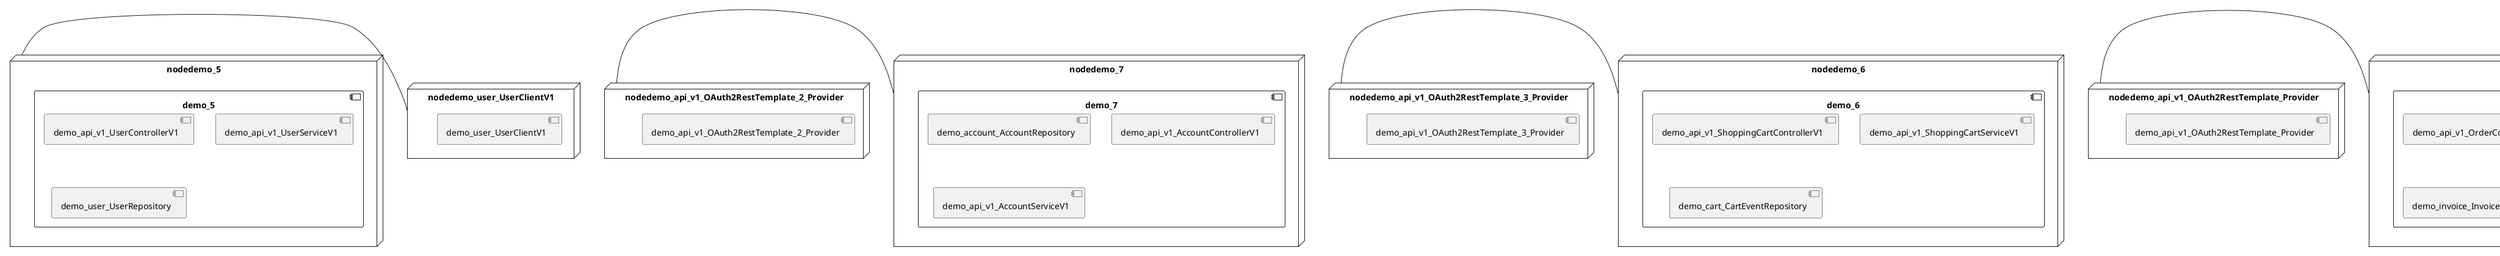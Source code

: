 @startuml
skinparam fixCircleLabelOverlapping true
skinparam componentStyle uml2
node nodedemo {
component demo {
[demo_api_v1_CatalogControllerV1] [[kbastani-spring-cloud-event-sourcing-example.system#_s7BDZiuGEe-o7aOClamRZQ]]
[demo_api_v1_CatalogServiceV1] [[kbastani-spring-cloud-event-sourcing-example.system#_s7BDZiuGEe-o7aOClamRZQ]]
[demo_catalog_CatalogInfoRepository] [[kbastani-spring-cloud-event-sourcing-example.system#_s7BDZiuGEe-o7aOClamRZQ]]
}
}
node nodedemo_2 {
component demo_2 {
[demo_api_v1_OrderControllerV1] [[kbastani-spring-cloud-event-sourcing-example.system#_s7BDZiuGEe-o7aOClamRZQ]]
[demo_api_v1_OrderServiceV1] [[kbastani-spring-cloud-event-sourcing-example.system#_s7BDZiuGEe-o7aOClamRZQ]]
[demo_config_DatabaseInitializer] [[kbastani-spring-cloud-event-sourcing-example.system#_s7BDZiuGEe-o7aOClamRZQ]]
[demo_invoice_InvoiceRepository] [[kbastani-spring-cloud-event-sourcing-example.system#_s7BDZiuGEe-o7aOClamRZQ]]
[demo_order_OrderEventRepository] [[kbastani-spring-cloud-event-sourcing-example.system#_s7BDZiuGEe-o7aOClamRZQ]]
[demo_order_OrderRepository] [[kbastani-spring-cloud-event-sourcing-example.system#_s7BDZiuGEe-o7aOClamRZQ]]
}
}
node nodedemo_3 {
component demo_3 {
[demo_UserController] [[kbastani-spring-cloud-event-sourcing-example.system#_s7BDZiuGEe-o7aOClamRZQ]]
[demo_UserRepository] [[kbastani-spring-cloud-event-sourcing-example.system#_s7BDZiuGEe-o7aOClamRZQ]]
[demo_UserService] [[kbastani-spring-cloud-event-sourcing-example.system#_s7BDZiuGEe-o7aOClamRZQ]]
[demo_login_UserController] [[kbastani-spring-cloud-event-sourcing-example.system#_s7BDZiuGEe-o7aOClamRZQ]]
}
}
node nodedemo_4 {
component demo_4 {
[DatabaseInitializer] [[kbastani-spring-cloud-event-sourcing-example.system#_s7BDZiuGEe-o7aOClamRZQ]]
}
}
node nodedemo_5 {
component demo_5 {
[demo_api_v1_UserControllerV1] [[kbastani-spring-cloud-event-sourcing-example.system#_s7BDZiuGEe-o7aOClamRZQ]]
[demo_api_v1_UserServiceV1] [[kbastani-spring-cloud-event-sourcing-example.system#_s7BDZiuGEe-o7aOClamRZQ]]
[demo_user_UserRepository] [[kbastani-spring-cloud-event-sourcing-example.system#_s7BDZiuGEe-o7aOClamRZQ]]
}
}
node nodedemo_6 {
component demo_6 {
[demo_api_v1_ShoppingCartControllerV1] [[kbastani-spring-cloud-event-sourcing-example.system#_s7BDZiuGEe-o7aOClamRZQ]]
[demo_api_v1_ShoppingCartServiceV1] [[kbastani-spring-cloud-event-sourcing-example.system#_s7BDZiuGEe-o7aOClamRZQ]]
[demo_cart_CartEventRepository] [[kbastani-spring-cloud-event-sourcing-example.system#_s7BDZiuGEe-o7aOClamRZQ]]
}
}
node nodedemo_7 {
component demo_7 {
[demo_account_AccountRepository] [[kbastani-spring-cloud-event-sourcing-example.system#_s7BDZiuGEe-o7aOClamRZQ]]
[demo_api_v1_AccountControllerV1] [[kbastani-spring-cloud-event-sourcing-example.system#_s7BDZiuGEe-o7aOClamRZQ]]
[demo_api_v1_AccountServiceV1] [[kbastani-spring-cloud-event-sourcing-example.system#_s7BDZiuGEe-o7aOClamRZQ]]
}
}
node nodedemo_v1 {
component demo_v1 {
[demo_v1_InventoryControllerV1] [[kbastani-spring-cloud-event-sourcing-example.system#_s7BDZiuGEe-o7aOClamRZQ]]
[demo_v1_InventoryServiceV1] [[kbastani-spring-cloud-event-sourcing-example.system#_s7BDZiuGEe-o7aOClamRZQ]]
}
}
node nodedemo_api_v1_OAuth2RestTemplate_2_Provider {
[demo_api_v1_OAuth2RestTemplate_2_Provider] [[kbastani-spring-cloud-event-sourcing-example.system#_s7BDZiuGEe-o7aOClamRZQ]]
}
node nodedemo_api_v1_OAuth2RestTemplate_3_Provider {
[demo_api_v1_OAuth2RestTemplate_3_Provider] [[kbastani-spring-cloud-event-sourcing-example.system#_s7BDZiuGEe-o7aOClamRZQ]]
}
node nodedemo_api_v1_OAuth2RestTemplate_Provider {
[demo_api_v1_OAuth2RestTemplate_Provider] [[kbastani-spring-cloud-event-sourcing-example.system#_s7BDZiuGEe-o7aOClamRZQ]]
}
node nodedemo_api_v1_RestTemplate_2_Provider {
[demo_api_v1_RestTemplate_2_Provider] [[kbastani-spring-cloud-event-sourcing-example.system#_s7BDZiuGEe-o7aOClamRZQ]]
}
node nodedemo_api_v1_RestTemplate_Provider {
[demo_api_v1_RestTemplate_Provider] [[kbastani-spring-cloud-event-sourcing-example.system#_s7BDZiuGEe-o7aOClamRZQ]]
}
node nodedemo_inventory_InventoryRepository_Provider {
[demo_inventory_InventoryRepository_Provider] [[kbastani-spring-cloud-event-sourcing-example.system#_s7BDZiuGEe-o7aOClamRZQ]]
}
node nodedemo_login_AuthenticationManager_Provider {
[demo_login_AuthenticationManager_Provider] [[kbastani-spring-cloud-event-sourcing-example.system#_s7BDZiuGEe-o7aOClamRZQ]]
}
node nodedemo_login_ClientDetailsService_Provider {
[demo_login_ClientDetailsService_Provider] [[kbastani-spring-cloud-event-sourcing-example.system#_s7BDZiuGEe-o7aOClamRZQ]]
}
node nodedemo_login_HttpSessionSecurityContextRepository_Provider {
[demo_login_HttpSessionSecurityContextRepository_Provider] [[kbastani-spring-cloud-event-sourcing-example.system#_s7BDZiuGEe-o7aOClamRZQ]]
}
node nodedemo_login_LoginController {
[demo_login_LoginController] [[kbastani-spring-cloud-event-sourcing-example.system#_s7BDZiuGEe-o7aOClamRZQ]]
}
node nodedemo_product_ProductRepository_Provider {
[demo_product_ProductRepository_Provider] [[kbastani-spring-cloud-event-sourcing-example.system#_s7BDZiuGEe-o7aOClamRZQ]]
}
node nodedemo_user_UserClientV1 {
[demo_user_UserClientV1] [[kbastani-spring-cloud-event-sourcing-example.system#_s7BDZiuGEe-o7aOClamRZQ]]
}
node nodedemo_v1_Session_Provider {
[demo_v1_Session_Provider] [[kbastani-spring-cloud-event-sourcing-example.system#_s7BDZiuGEe-o7aOClamRZQ]]
}
[nodedemo_5] - [nodedemo_user_UserClientV1]
[nodedemo_api_v1_OAuth2RestTemplate_2_Provider] - [nodedemo_7]
[nodedemo_api_v1_OAuth2RestTemplate_3_Provider] - [nodedemo_6]
[nodedemo_api_v1_OAuth2RestTemplate_Provider] - [nodedemo_2]
[nodedemo_api_v1_RestTemplate_2_Provider] - [nodedemo]
[nodedemo_api_v1_RestTemplate_Provider] - [nodedemo]
[nodedemo_inventory_InventoryRepository_Provider] - [nodedemo_v1]
[nodedemo_login_AuthenticationManager_Provider] - [nodedemo_login_LoginController]
[nodedemo_login_ClientDetailsService_Provider] - [nodedemo_login_LoginController]
[nodedemo_login_HttpSessionSecurityContextRepository_Provider] - [nodedemo_login_LoginController]
[nodedemo_product_ProductRepository_Provider] - [nodedemo_v1]
[nodedemo_v1_Session_Provider] - [nodedemo_v1]

@enduml
